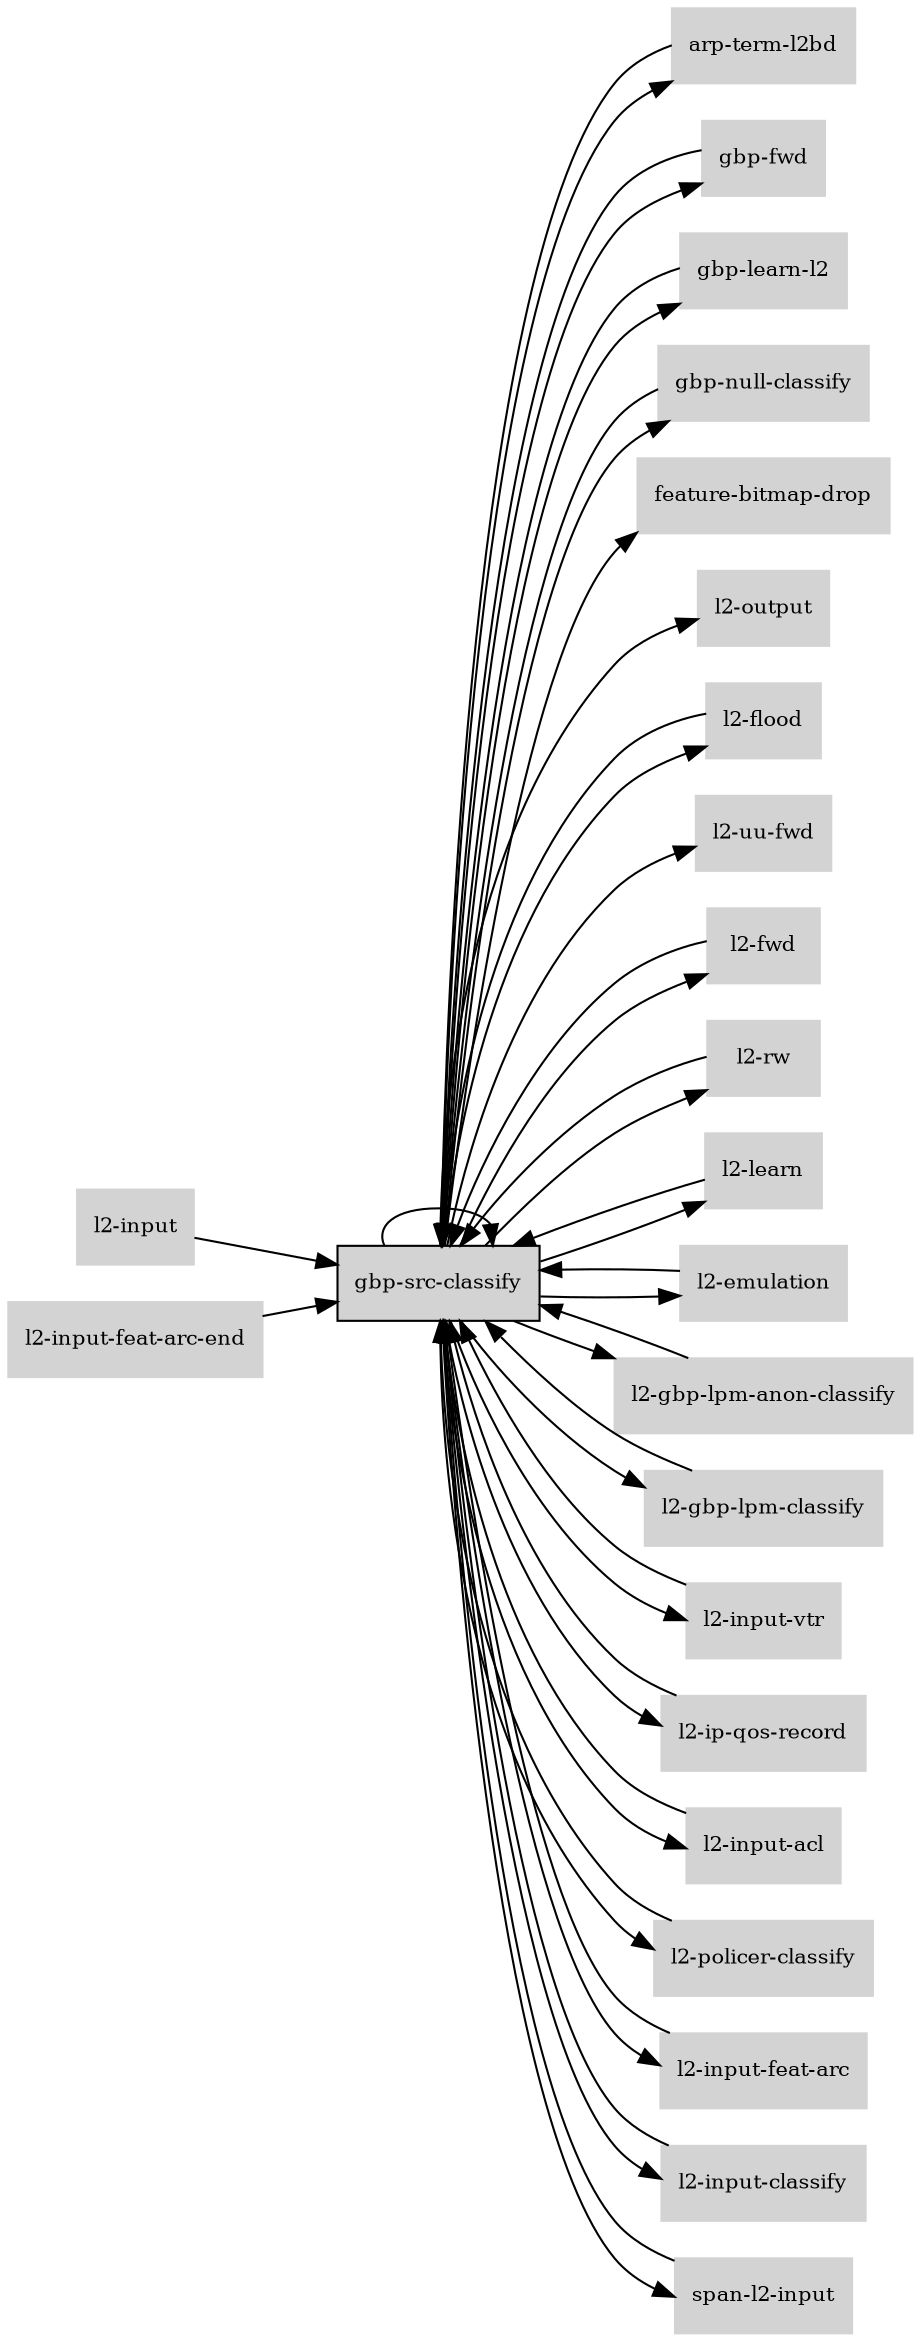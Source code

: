 digraph "gbp_src_classify_subgraph" {
  rankdir=LR;
  node [shape=box, style=filled, fontsize=10, color=lightgray, fontcolor=black, fillcolor=lightgray];
  "gbp-src-classify" [color=black, fontcolor=black, fillcolor=lightgray];
  edge [fontsize=8];
  "arp-term-l2bd" -> "gbp-src-classify";
  "gbp-fwd" -> "gbp-src-classify";
  "gbp-learn-l2" -> "gbp-src-classify";
  "gbp-null-classify" -> "gbp-src-classify";
  "gbp-src-classify" -> "feature-bitmap-drop";
  "gbp-src-classify" -> "l2-output";
  "gbp-src-classify" -> "l2-flood";
  "gbp-src-classify" -> "l2-uu-fwd";
  "gbp-src-classify" -> "arp-term-l2bd";
  "gbp-src-classify" -> "gbp-fwd";
  "gbp-src-classify" -> "l2-fwd";
  "gbp-src-classify" -> "l2-rw";
  "gbp-src-classify" -> "l2-learn";
  "gbp-src-classify" -> "l2-emulation";
  "gbp-src-classify" -> "gbp-learn-l2";
  "gbp-src-classify" -> "l2-gbp-lpm-anon-classify";
  "gbp-src-classify" -> "gbp-null-classify";
  "gbp-src-classify" -> "gbp-src-classify";
  "gbp-src-classify" -> "l2-gbp-lpm-classify";
  "gbp-src-classify" -> "l2-input-vtr";
  "gbp-src-classify" -> "l2-ip-qos-record";
  "gbp-src-classify" -> "l2-input-acl";
  "gbp-src-classify" -> "l2-policer-classify";
  "gbp-src-classify" -> "l2-input-feat-arc";
  "gbp-src-classify" -> "l2-input-classify";
  "gbp-src-classify" -> "span-l2-input";
  "l2-emulation" -> "gbp-src-classify";
  "l2-flood" -> "gbp-src-classify";
  "l2-fwd" -> "gbp-src-classify";
  "l2-gbp-lpm-anon-classify" -> "gbp-src-classify";
  "l2-gbp-lpm-classify" -> "gbp-src-classify";
  "l2-input-classify" -> "gbp-src-classify";
  "l2-input" -> "gbp-src-classify";
  "l2-input-acl" -> "gbp-src-classify";
  "l2-input-feat-arc" -> "gbp-src-classify";
  "l2-input-feat-arc-end" -> "gbp-src-classify";
  "l2-input-vtr" -> "gbp-src-classify";
  "l2-ip-qos-record" -> "gbp-src-classify";
  "l2-learn" -> "gbp-src-classify";
  "l2-policer-classify" -> "gbp-src-classify";
  "l2-rw" -> "gbp-src-classify";
  "span-l2-input" -> "gbp-src-classify";
}
